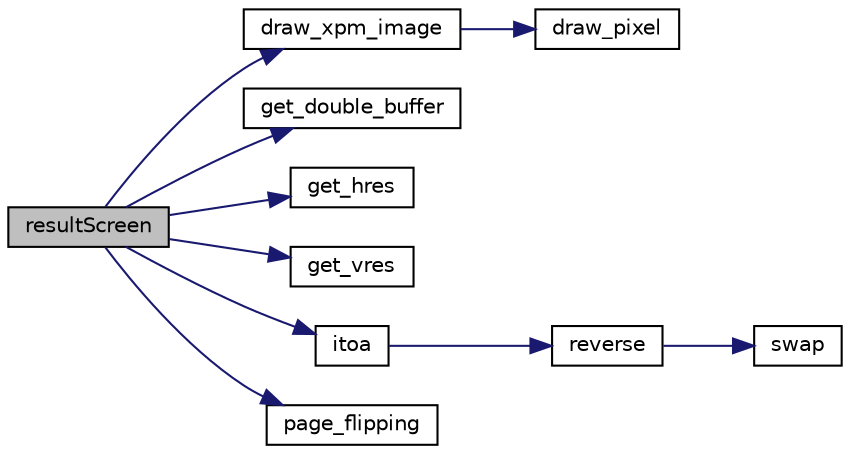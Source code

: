 digraph "resultScreen"
{
 // LATEX_PDF_SIZE
  edge [fontname="Helvetica",fontsize="10",labelfontname="Helvetica",labelfontsize="10"];
  node [fontname="Helvetica",fontsize="10",shape=record];
  rankdir="LR";
  Node1 [label="resultScreen",height=0.2,width=0.4,color="black", fillcolor="grey75", style="filled", fontcolor="black",tooltip="Draws the results layout."];
  Node1 -> Node2 [color="midnightblue",fontsize="10",style="solid",fontname="Helvetica"];
  Node2 [label="draw_xpm_image",height=0.2,width=0.4,color="black", fillcolor="white", style="filled",URL="$vc_8c.html#a0cf63b55241db8e042bd55d93901566d",tooltip="Draws an XPM on the screen at specified coordinates."];
  Node2 -> Node3 [color="midnightblue",fontsize="10",style="solid",fontname="Helvetica"];
  Node3 [label="draw_pixel",height=0.2,width=0.4,color="black", fillcolor="white", style="filled",URL="$vc_8c.html#a82c7d64d78290967cdb6c47aefe16b78",tooltip="Draw a pixel on the screen."];
  Node1 -> Node4 [color="midnightblue",fontsize="10",style="solid",fontname="Helvetica"];
  Node4 [label="get_double_buffer",height=0.2,width=0.4,color="black", fillcolor="white", style="filled",URL="$vc_8c.html#a55c5883685bf347fccf094f10aa399e8",tooltip="Get double buffer."];
  Node1 -> Node5 [color="midnightblue",fontsize="10",style="solid",fontname="Helvetica"];
  Node5 [label="get_hres",height=0.2,width=0.4,color="black", fillcolor="white", style="filled",URL="$vc_8c.html#a10e416c59639a7f6b6f9f8f020fdb8d0",tooltip="Get horizontal resolution."];
  Node1 -> Node6 [color="midnightblue",fontsize="10",style="solid",fontname="Helvetica"];
  Node6 [label="get_vres",height=0.2,width=0.4,color="black", fillcolor="white", style="filled",URL="$vc_8c.html#a1c1b9a9c811575beb06fc355241ef17d",tooltip="Get vertical resolution."];
  Node1 -> Node7 [color="midnightblue",fontsize="10",style="solid",fontname="Helvetica"];
  Node7 [label="itoa",height=0.2,width=0.4,color="black", fillcolor="white", style="filled",URL="$sentences_8c.html#a7e23ebebd89544f52813761ecd3aba09",tooltip="Implement itoa() from C - convert a value in a specific base to an array of chars."];
  Node7 -> Node8 [color="midnightblue",fontsize="10",style="solid",fontname="Helvetica"];
  Node8 [label="reverse",height=0.2,width=0.4,color="black", fillcolor="white", style="filled",URL="$sentences_8c.html#ac8a933084935cebe42203f95291c8834",tooltip="Reverse buffer[i..j] - auxiliar function for itoa()"];
  Node8 -> Node9 [color="midnightblue",fontsize="10",style="solid",fontname="Helvetica"];
  Node9 [label="swap",height=0.2,width=0.4,color="black", fillcolor="white", style="filled",URL="$sentences_8c.html#a5caa2956a259c15d67de63fcddff3e57",tooltip="Swap two chars."];
  Node1 -> Node10 [color="midnightblue",fontsize="10",style="solid",fontname="Helvetica"];
  Node10 [label="page_flipping",height=0.2,width=0.4,color="black", fillcolor="white", style="filled",URL="$vc_8c.html#a243163f132ab9dce6b21d946df703fd4",tooltip="Perform page flipping - copy contents of the double buffer to the first buffer."];
}

